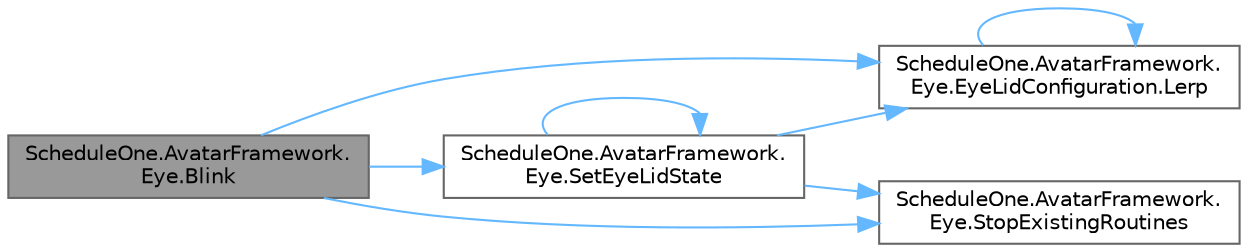 digraph "ScheduleOne.AvatarFramework.Eye.Blink"
{
 // LATEX_PDF_SIZE
  bgcolor="transparent";
  edge [fontname=Helvetica,fontsize=10,labelfontname=Helvetica,labelfontsize=10];
  node [fontname=Helvetica,fontsize=10,shape=box,height=0.2,width=0.4];
  rankdir="LR";
  Node1 [id="Node000001",label="ScheduleOne.AvatarFramework.\lEye.Blink",height=0.2,width=0.4,color="gray40", fillcolor="grey60", style="filled", fontcolor="black",tooltip=" "];
  Node1 -> Node2 [id="edge1_Node000001_Node000002",color="steelblue1",style="solid",tooltip=" "];
  Node2 [id="Node000002",label="ScheduleOne.AvatarFramework.\lEye.EyeLidConfiguration.Lerp",height=0.2,width=0.4,color="grey40", fillcolor="white", style="filled",URL="$struct_schedule_one_1_1_avatar_framework_1_1_eye_1_1_eye_lid_configuration.html#a0acdf2363d68bcb4750f82118ab4210d",tooltip=" "];
  Node2 -> Node2 [id="edge2_Node000002_Node000002",color="steelblue1",style="solid",tooltip=" "];
  Node1 -> Node3 [id="edge3_Node000001_Node000003",color="steelblue1",style="solid",tooltip=" "];
  Node3 [id="Node000003",label="ScheduleOne.AvatarFramework.\lEye.SetEyeLidState",height=0.2,width=0.4,color="grey40", fillcolor="white", style="filled",URL="$class_schedule_one_1_1_avatar_framework_1_1_eye.html#ad6c667af3a8777b6503d5b1c373ee60e",tooltip=" "];
  Node3 -> Node2 [id="edge4_Node000003_Node000002",color="steelblue1",style="solid",tooltip=" "];
  Node3 -> Node3 [id="edge5_Node000003_Node000003",color="steelblue1",style="solid",tooltip=" "];
  Node3 -> Node4 [id="edge6_Node000003_Node000004",color="steelblue1",style="solid",tooltip=" "];
  Node4 [id="Node000004",label="ScheduleOne.AvatarFramework.\lEye.StopExistingRoutines",height=0.2,width=0.4,color="grey40", fillcolor="white", style="filled",URL="$class_schedule_one_1_1_avatar_framework_1_1_eye.html#ae2f5a519f69f87ea916d2966510d9e6d",tooltip=" "];
  Node1 -> Node4 [id="edge7_Node000001_Node000004",color="steelblue1",style="solid",tooltip=" "];
}
